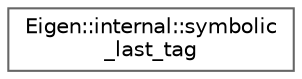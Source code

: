 digraph "Graphical Class Hierarchy"
{
 // LATEX_PDF_SIZE
  bgcolor="transparent";
  edge [fontname=Helvetica,fontsize=10,labelfontname=Helvetica,labelfontsize=10];
  node [fontname=Helvetica,fontsize=10,shape=box,height=0.2,width=0.4];
  rankdir="LR";
  Node0 [id="Node000000",label="Eigen::internal::symbolic\l_last_tag",height=0.2,width=0.4,color="grey40", fillcolor="white", style="filled",URL="$structEigen_1_1internal_1_1symbolic__last__tag.html",tooltip=" "];
}
